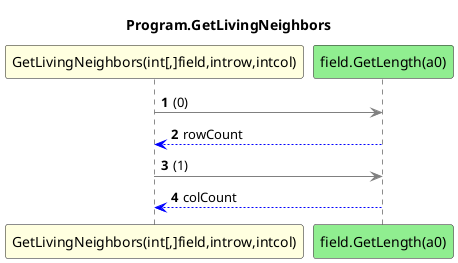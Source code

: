 @startuml Program.GetLivingNeighbors
title Program.GetLivingNeighbors
participant "GetLivingNeighbors(int[,]field,introw,intcol)" as GetLivingNeighbors_p0_p1_p2 #LightYellow
participant "field.GetLength(a0)" as field_GetLength_a0 #LightGreen
autonumber
GetLivingNeighbors_p0_p1_p2 -[#grey]> field_GetLength_a0 : (0)
field_GetLength_a0 -[#blue]-> GetLivingNeighbors_p0_p1_p2 : rowCount
GetLivingNeighbors_p0_p1_p2 -[#grey]> field_GetLength_a0 : (1)
field_GetLength_a0 -[#blue]-> GetLivingNeighbors_p0_p1_p2 : colCount
@enduml
